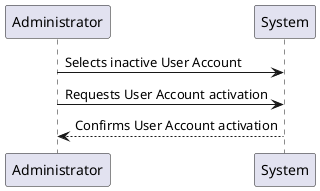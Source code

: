 @startuml
'https://plantuml.com/sequence-diagram

Administrator -> System: Selects inactive User Account
Administrator -> System: Requests User Account activation
Administrator <-- System: Confirms User Account activation

@enduml
